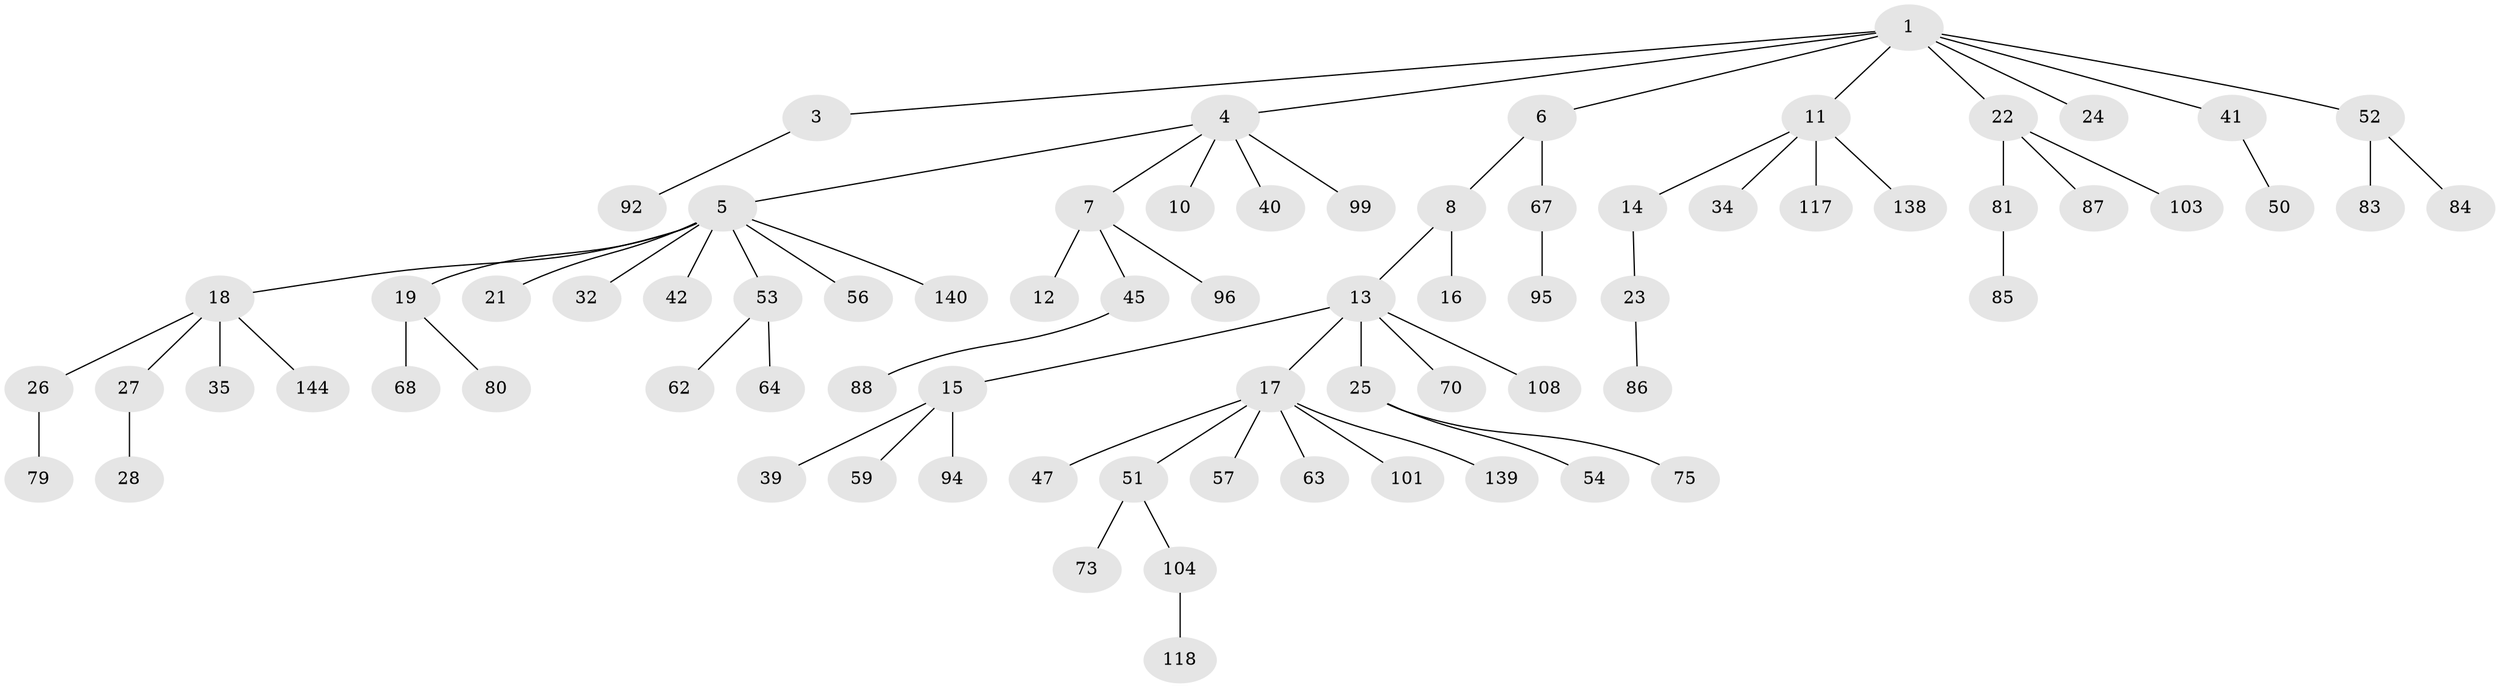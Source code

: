 // original degree distribution, {6: 0.026845637583892617, 4: 0.053691275167785234, 2: 0.24161073825503357, 8: 0.006711409395973154, 3: 0.12751677852348994, 5: 0.026845637583892617, 1: 0.5100671140939598, 7: 0.006711409395973154}
// Generated by graph-tools (version 1.1) at 2025/15/03/09/25 04:15:26]
// undirected, 74 vertices, 73 edges
graph export_dot {
graph [start="1"]
  node [color=gray90,style=filled];
  1 [super="+2"];
  3;
  4;
  5 [super="+9"];
  6;
  7;
  8 [super="+37"];
  10 [super="+31"];
  11;
  12;
  13;
  14 [super="+146"];
  15 [super="+36"];
  16;
  17;
  18;
  19 [super="+20+126+66+44"];
  21 [super="+71"];
  22 [super="+78+38"];
  23 [super="+142"];
  24;
  25 [super="+29"];
  26 [super="+43"];
  27 [super="+129+110+131+30"];
  28 [super="+65+33"];
  32 [super="+46+61+112"];
  34;
  35 [super="+58+55+60"];
  39 [super="+116+89"];
  40 [super="+98"];
  41 [super="+102"];
  42;
  45 [super="+143+48"];
  47;
  50 [super="+127"];
  51;
  52 [super="+72+149"];
  53;
  54;
  56 [super="+135"];
  57;
  59 [super="+77"];
  62 [super="+137+91"];
  63;
  64;
  67 [super="+90"];
  68 [super="+124"];
  70;
  73;
  75 [super="+147"];
  79 [super="+119"];
  80;
  81 [super="+82"];
  83 [super="+120"];
  84 [super="+130"];
  85;
  86;
  87;
  88;
  92 [super="+105"];
  94;
  95 [super="+100"];
  96;
  99 [super="+145"];
  101;
  103;
  104;
  108 [super="+123"];
  117 [super="+134"];
  118 [super="+121"];
  138;
  139;
  140;
  144;
  1 -- 3;
  1 -- 4;
  1 -- 6;
  1 -- 41;
  1 -- 52;
  1 -- 24;
  1 -- 11;
  1 -- 22;
  3 -- 92;
  4 -- 5;
  4 -- 7;
  4 -- 10;
  4 -- 40;
  4 -- 99;
  5 -- 18;
  5 -- 19;
  5 -- 21;
  5 -- 32;
  5 -- 56;
  5 -- 140;
  5 -- 42;
  5 -- 53;
  6 -- 8;
  6 -- 67;
  7 -- 12;
  7 -- 45;
  7 -- 96;
  8 -- 13;
  8 -- 16;
  11 -- 14;
  11 -- 34;
  11 -- 117;
  11 -- 138;
  13 -- 15;
  13 -- 17;
  13 -- 25;
  13 -- 70;
  13 -- 108;
  14 -- 23;
  15 -- 59;
  15 -- 39;
  15 -- 94;
  17 -- 47;
  17 -- 51;
  17 -- 57;
  17 -- 63;
  17 -- 101;
  17 -- 139;
  18 -- 26;
  18 -- 27;
  18 -- 35;
  18 -- 144;
  19 -- 68;
  19 -- 80;
  22 -- 103;
  22 -- 81;
  22 -- 87;
  23 -- 86;
  25 -- 54;
  25 -- 75;
  26 -- 79;
  27 -- 28;
  41 -- 50;
  45 -- 88;
  51 -- 73;
  51 -- 104;
  52 -- 83;
  52 -- 84;
  53 -- 62;
  53 -- 64;
  67 -- 95;
  81 -- 85;
  104 -- 118;
}
